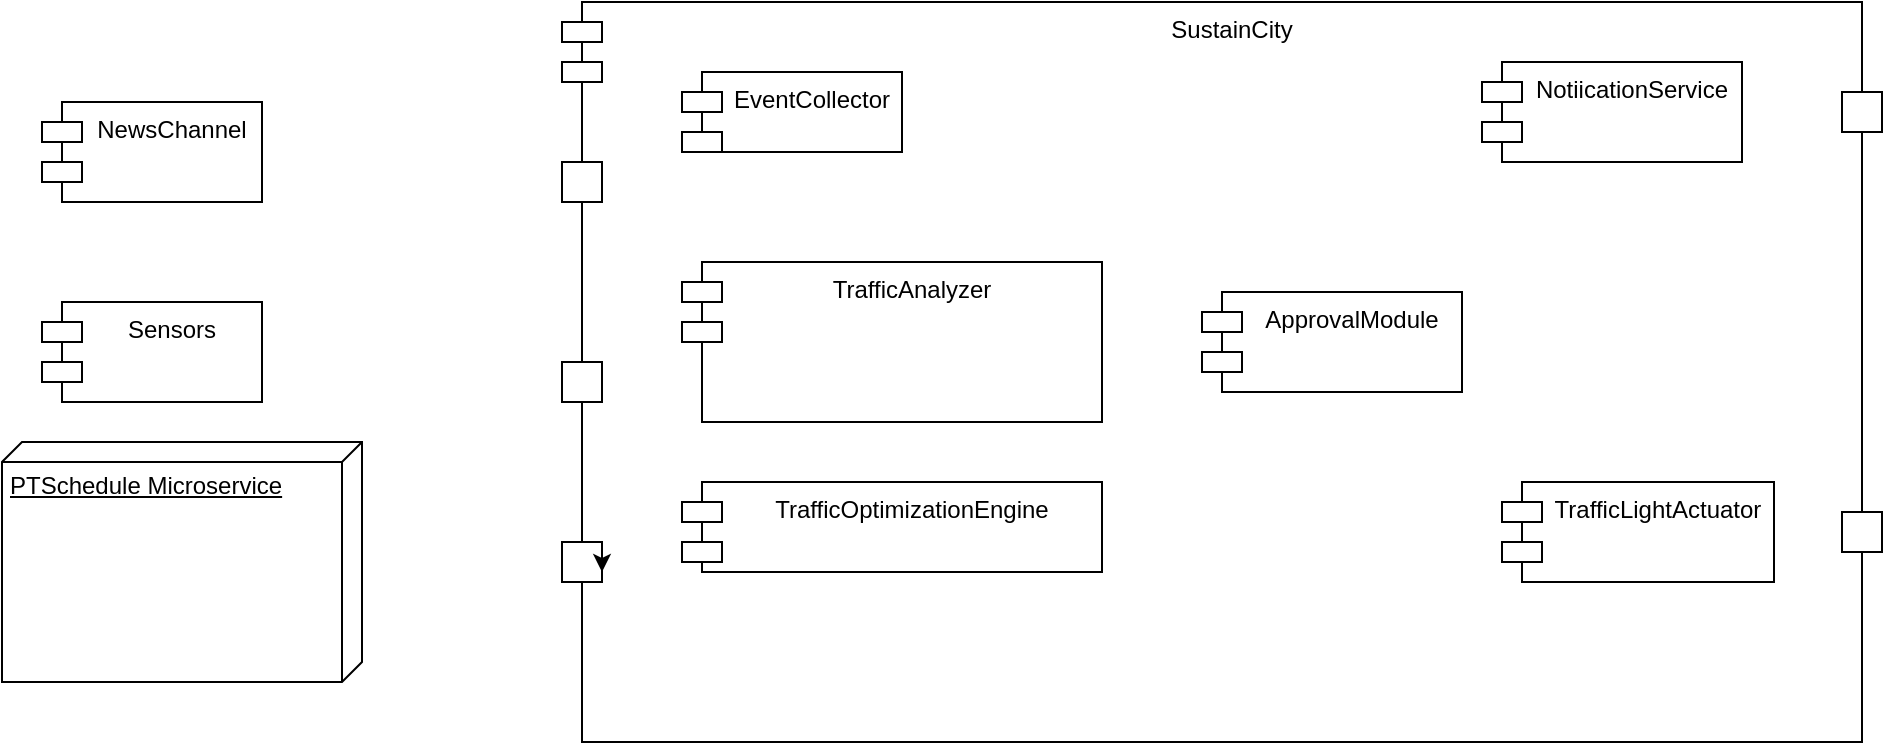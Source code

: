 <mxfile version="26.2.13">
  <diagram name="Page-1" id="ibu99fPp9KxYhB7ixfYQ">
    <mxGraphModel dx="1126" dy="649" grid="1" gridSize="10" guides="1" tooltips="1" connect="1" arrows="1" fold="1" page="1" pageScale="1" pageWidth="827" pageHeight="1169" math="0" shadow="0">
      <root>
        <mxCell id="0" />
        <mxCell id="1" parent="0" />
        <mxCell id="pyVLi6cXudV4RQC-1F0G-1" value="PTSchedule Microservice&lt;div&gt;&lt;br&gt;&lt;/div&gt;" style="verticalAlign=top;align=left;spacingTop=8;spacingLeft=2;spacingRight=12;shape=cube;size=10;direction=south;fontStyle=4;html=1;whiteSpace=wrap;" vertex="1" parent="1">
          <mxGeometry x="10" y="250" width="180" height="120" as="geometry" />
        </mxCell>
        <mxCell id="pyVLi6cXudV4RQC-1F0G-2" value="Sensors" style="shape=module;align=left;spacingLeft=20;align=center;verticalAlign=top;whiteSpace=wrap;html=1;" vertex="1" parent="1">
          <mxGeometry x="30" y="180" width="110" height="50" as="geometry" />
        </mxCell>
        <mxCell id="pyVLi6cXudV4RQC-1F0G-3" value="NewsChannel" style="shape=module;align=left;spacingLeft=20;align=center;verticalAlign=top;whiteSpace=wrap;html=1;" vertex="1" parent="1">
          <mxGeometry x="30" y="80" width="110" height="50" as="geometry" />
        </mxCell>
        <mxCell id="pyVLi6cXudV4RQC-1F0G-5" value="SustainCity" style="shape=module;align=left;spacingLeft=20;align=center;verticalAlign=top;whiteSpace=wrap;html=1;fillColor=none;" vertex="1" parent="1">
          <mxGeometry x="290" y="30" width="650" height="370" as="geometry" />
        </mxCell>
        <mxCell id="pyVLi6cXudV4RQC-1F0G-6" value="TrafficLightActuator" style="shape=module;align=left;spacingLeft=20;align=center;verticalAlign=top;whiteSpace=wrap;html=1;" vertex="1" parent="1">
          <mxGeometry x="760" y="270" width="136" height="50" as="geometry" />
        </mxCell>
        <mxCell id="pyVLi6cXudV4RQC-1F0G-7" value="TrafficAnalyzer" style="shape=module;align=left;spacingLeft=20;align=center;verticalAlign=top;whiteSpace=wrap;html=1;" vertex="1" parent="1">
          <mxGeometry x="350" y="160" width="210" height="80" as="geometry" />
        </mxCell>
        <mxCell id="pyVLi6cXudV4RQC-1F0G-8" value="NotiicationService" style="shape=module;align=left;spacingLeft=20;align=center;verticalAlign=top;whiteSpace=wrap;html=1;" vertex="1" parent="1">
          <mxGeometry x="750" y="60" width="130" height="50" as="geometry" />
        </mxCell>
        <mxCell id="pyVLi6cXudV4RQC-1F0G-9" value="TrafficOptimizationEngine" style="shape=module;align=left;spacingLeft=20;align=center;verticalAlign=top;whiteSpace=wrap;html=1;" vertex="1" parent="1">
          <mxGeometry x="350" y="270" width="210" height="45" as="geometry" />
        </mxCell>
        <mxCell id="pyVLi6cXudV4RQC-1F0G-10" value="EventCollector" style="shape=module;align=left;spacingLeft=20;align=center;verticalAlign=top;whiteSpace=wrap;html=1;" vertex="1" parent="1">
          <mxGeometry x="350" y="65" width="110" height="40" as="geometry" />
        </mxCell>
        <mxCell id="pyVLi6cXudV4RQC-1F0G-11" value="ApprovalModule" style="shape=module;align=left;spacingLeft=20;align=center;verticalAlign=top;whiteSpace=wrap;html=1;" vertex="1" parent="1">
          <mxGeometry x="610" y="175" width="130" height="50" as="geometry" />
        </mxCell>
        <mxCell id="pyVLi6cXudV4RQC-1F0G-12" value="" style="rounded=0;whiteSpace=wrap;html=1;" vertex="1" parent="1">
          <mxGeometry x="290" y="110" width="20" height="20" as="geometry" />
        </mxCell>
        <mxCell id="pyVLi6cXudV4RQC-1F0G-13" value="" style="rounded=0;whiteSpace=wrap;html=1;" vertex="1" parent="1">
          <mxGeometry x="290" y="210" width="20" height="20" as="geometry" />
        </mxCell>
        <mxCell id="pyVLi6cXudV4RQC-1F0G-14" value="" style="rounded=0;whiteSpace=wrap;html=1;" vertex="1" parent="1">
          <mxGeometry x="290" y="300" width="20" height="20" as="geometry" />
        </mxCell>
        <mxCell id="pyVLi6cXudV4RQC-1F0G-16" style="edgeStyle=orthogonalEdgeStyle;rounded=0;orthogonalLoop=1;jettySize=auto;html=1;exitX=0.5;exitY=0;exitDx=0;exitDy=0;entryX=1;entryY=0.75;entryDx=0;entryDy=0;" edge="1" parent="1" source="pyVLi6cXudV4RQC-1F0G-14" target="pyVLi6cXudV4RQC-1F0G-14">
          <mxGeometry relative="1" as="geometry" />
        </mxCell>
        <mxCell id="pyVLi6cXudV4RQC-1F0G-19" value="" style="rounded=0;whiteSpace=wrap;html=1;" vertex="1" parent="1">
          <mxGeometry x="930" y="285" width="20" height="20" as="geometry" />
        </mxCell>
        <mxCell id="pyVLi6cXudV4RQC-1F0G-20" value="" style="rounded=0;whiteSpace=wrap;html=1;" vertex="1" parent="1">
          <mxGeometry x="930" y="75" width="20" height="20" as="geometry" />
        </mxCell>
      </root>
    </mxGraphModel>
  </diagram>
</mxfile>
